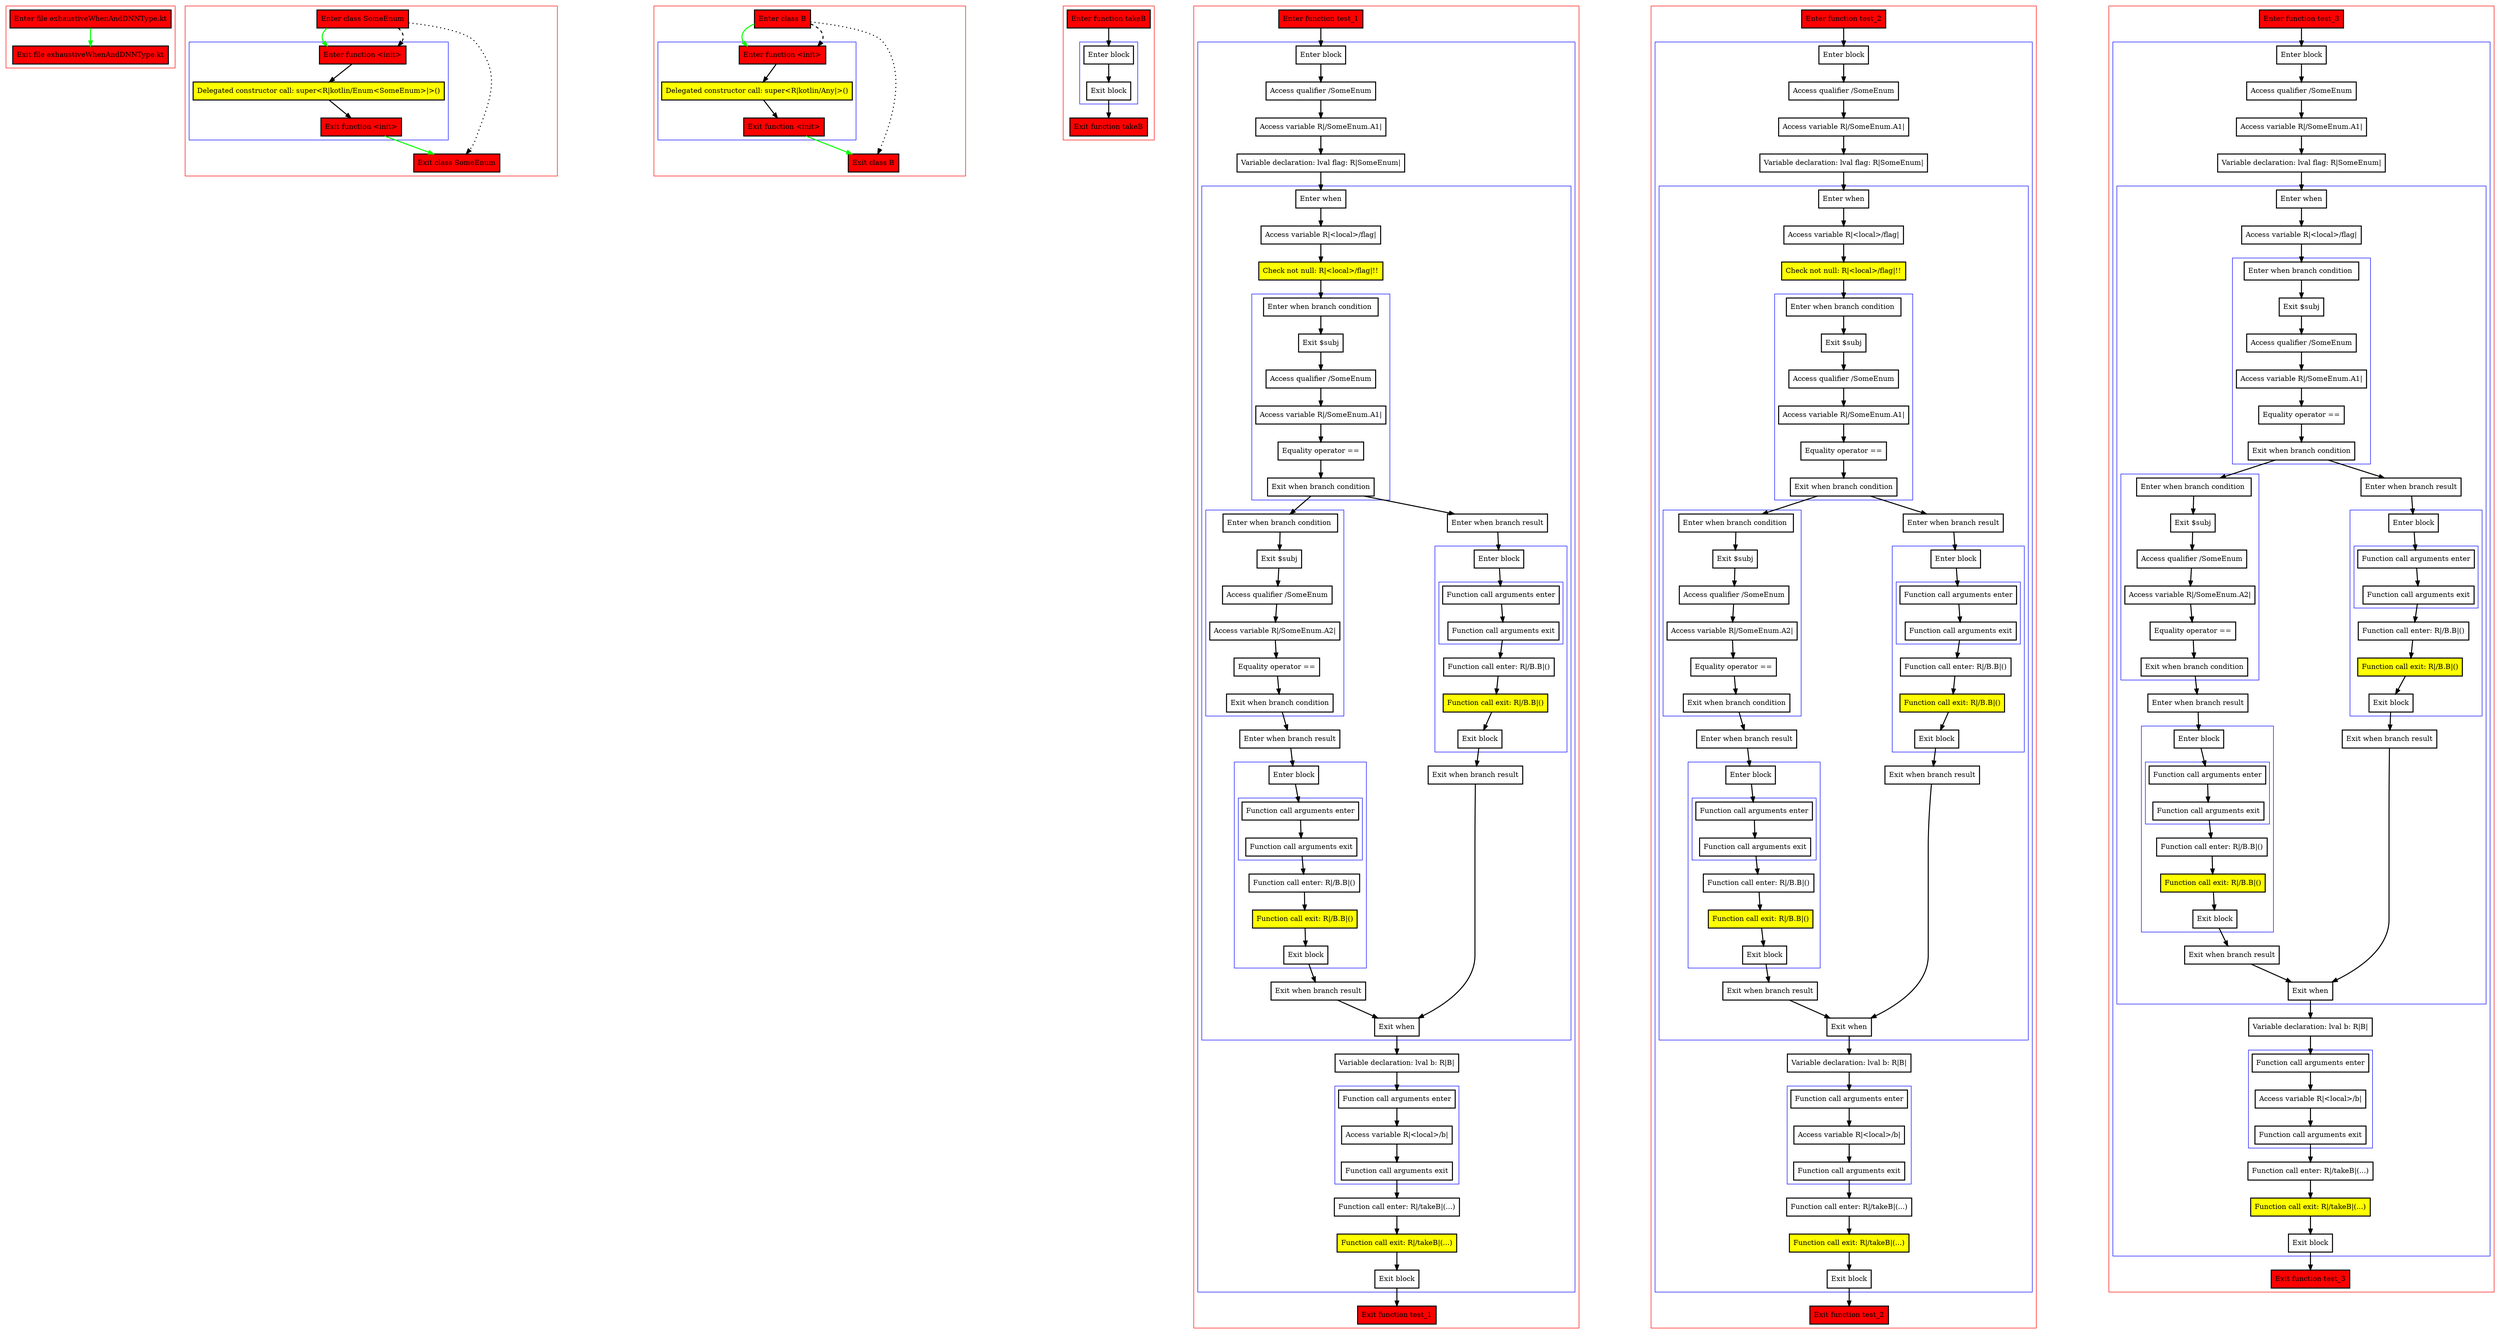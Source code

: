 digraph exhaustiveWhenAndDNNType_kt {
    graph [nodesep=3]
    node [shape=box penwidth=2]
    edge [penwidth=2]

    subgraph cluster_0 {
        color=red
        0 [label="Enter file exhaustiveWhenAndDNNType.kt" style="filled" fillcolor=red];
        1 [label="Exit file exhaustiveWhenAndDNNType.kt" style="filled" fillcolor=red];
    }
    0 -> {1} [color=green];

    subgraph cluster_1 {
        color=red
        2 [label="Enter class SomeEnum" style="filled" fillcolor=red];
        subgraph cluster_2 {
            color=blue
            3 [label="Enter function <init>" style="filled" fillcolor=red];
            4 [label="Delegated constructor call: super<R|kotlin/Enum<SomeEnum>|>()" style="filled" fillcolor=yellow];
            5 [label="Exit function <init>" style="filled" fillcolor=red];
        }
        6 [label="Exit class SomeEnum" style="filled" fillcolor=red];
    }
    2 -> {3} [color=green];
    2 -> {6} [style=dotted];
    2 -> {3} [style=dashed];
    3 -> {4};
    4 -> {5};
    5 -> {6} [color=green];

    subgraph cluster_3 {
        color=red
        7 [label="Enter class B" style="filled" fillcolor=red];
        subgraph cluster_4 {
            color=blue
            8 [label="Enter function <init>" style="filled" fillcolor=red];
            9 [label="Delegated constructor call: super<R|kotlin/Any|>()" style="filled" fillcolor=yellow];
            10 [label="Exit function <init>" style="filled" fillcolor=red];
        }
        11 [label="Exit class B" style="filled" fillcolor=red];
    }
    7 -> {8} [color=green];
    7 -> {11} [style=dotted];
    7 -> {8} [style=dashed];
    8 -> {9};
    9 -> {10};
    10 -> {11} [color=green];

    subgraph cluster_5 {
        color=red
        12 [label="Enter function takeB" style="filled" fillcolor=red];
        subgraph cluster_6 {
            color=blue
            13 [label="Enter block"];
            14 [label="Exit block"];
        }
        15 [label="Exit function takeB" style="filled" fillcolor=red];
    }
    12 -> {13};
    13 -> {14};
    14 -> {15};

    subgraph cluster_7 {
        color=red
        16 [label="Enter function test_1" style="filled" fillcolor=red];
        subgraph cluster_8 {
            color=blue
            17 [label="Enter block"];
            18 [label="Access qualifier /SomeEnum"];
            19 [label="Access variable R|/SomeEnum.A1|"];
            20 [label="Variable declaration: lval flag: R|SomeEnum|"];
            subgraph cluster_9 {
                color=blue
                21 [label="Enter when"];
                22 [label="Access variable R|<local>/flag|"];
                23 [label="Check not null: R|<local>/flag|!!" style="filled" fillcolor=yellow];
                subgraph cluster_10 {
                    color=blue
                    24 [label="Enter when branch condition "];
                    25 [label="Exit $subj"];
                    26 [label="Access qualifier /SomeEnum"];
                    27 [label="Access variable R|/SomeEnum.A1|"];
                    28 [label="Equality operator =="];
                    29 [label="Exit when branch condition"];
                }
                subgraph cluster_11 {
                    color=blue
                    30 [label="Enter when branch condition "];
                    31 [label="Exit $subj"];
                    32 [label="Access qualifier /SomeEnum"];
                    33 [label="Access variable R|/SomeEnum.A2|"];
                    34 [label="Equality operator =="];
                    35 [label="Exit when branch condition"];
                }
                36 [label="Enter when branch result"];
                subgraph cluster_12 {
                    color=blue
                    37 [label="Enter block"];
                    subgraph cluster_13 {
                        color=blue
                        38 [label="Function call arguments enter"];
                        39 [label="Function call arguments exit"];
                    }
                    40 [label="Function call enter: R|/B.B|()"];
                    41 [label="Function call exit: R|/B.B|()" style="filled" fillcolor=yellow];
                    42 [label="Exit block"];
                }
                43 [label="Exit when branch result"];
                44 [label="Enter when branch result"];
                subgraph cluster_14 {
                    color=blue
                    45 [label="Enter block"];
                    subgraph cluster_15 {
                        color=blue
                        46 [label="Function call arguments enter"];
                        47 [label="Function call arguments exit"];
                    }
                    48 [label="Function call enter: R|/B.B|()"];
                    49 [label="Function call exit: R|/B.B|()" style="filled" fillcolor=yellow];
                    50 [label="Exit block"];
                }
                51 [label="Exit when branch result"];
                52 [label="Exit when"];
            }
            53 [label="Variable declaration: lval b: R|B|"];
            subgraph cluster_16 {
                color=blue
                54 [label="Function call arguments enter"];
                55 [label="Access variable R|<local>/b|"];
                56 [label="Function call arguments exit"];
            }
            57 [label="Function call enter: R|/takeB|(...)"];
            58 [label="Function call exit: R|/takeB|(...)" style="filled" fillcolor=yellow];
            59 [label="Exit block"];
        }
        60 [label="Exit function test_1" style="filled" fillcolor=red];
    }
    16 -> {17};
    17 -> {18};
    18 -> {19};
    19 -> {20};
    20 -> {21};
    21 -> {22};
    22 -> {23};
    23 -> {24};
    24 -> {25};
    25 -> {26};
    26 -> {27};
    27 -> {28};
    28 -> {29};
    29 -> {30 44};
    30 -> {31};
    31 -> {32};
    32 -> {33};
    33 -> {34};
    34 -> {35};
    35 -> {36};
    36 -> {37};
    37 -> {38};
    38 -> {39};
    39 -> {40};
    40 -> {41};
    41 -> {42};
    42 -> {43};
    43 -> {52};
    44 -> {45};
    45 -> {46};
    46 -> {47};
    47 -> {48};
    48 -> {49};
    49 -> {50};
    50 -> {51};
    51 -> {52};
    52 -> {53};
    53 -> {54};
    54 -> {55};
    55 -> {56};
    56 -> {57};
    57 -> {58};
    58 -> {59};
    59 -> {60};

    subgraph cluster_17 {
        color=red
        61 [label="Enter function test_2" style="filled" fillcolor=red];
        subgraph cluster_18 {
            color=blue
            62 [label="Enter block"];
            63 [label="Access qualifier /SomeEnum"];
            64 [label="Access variable R|/SomeEnum.A1|"];
            65 [label="Variable declaration: lval flag: R|SomeEnum|"];
            subgraph cluster_19 {
                color=blue
                66 [label="Enter when"];
                67 [label="Access variable R|<local>/flag|"];
                68 [label="Check not null: R|<local>/flag|!!" style="filled" fillcolor=yellow];
                subgraph cluster_20 {
                    color=blue
                    69 [label="Enter when branch condition "];
                    70 [label="Exit $subj"];
                    71 [label="Access qualifier /SomeEnum"];
                    72 [label="Access variable R|/SomeEnum.A1|"];
                    73 [label="Equality operator =="];
                    74 [label="Exit when branch condition"];
                }
                subgraph cluster_21 {
                    color=blue
                    75 [label="Enter when branch condition "];
                    76 [label="Exit $subj"];
                    77 [label="Access qualifier /SomeEnum"];
                    78 [label="Access variable R|/SomeEnum.A2|"];
                    79 [label="Equality operator =="];
                    80 [label="Exit when branch condition"];
                }
                81 [label="Enter when branch result"];
                subgraph cluster_22 {
                    color=blue
                    82 [label="Enter block"];
                    subgraph cluster_23 {
                        color=blue
                        83 [label="Function call arguments enter"];
                        84 [label="Function call arguments exit"];
                    }
                    85 [label="Function call enter: R|/B.B|()"];
                    86 [label="Function call exit: R|/B.B|()" style="filled" fillcolor=yellow];
                    87 [label="Exit block"];
                }
                88 [label="Exit when branch result"];
                89 [label="Enter when branch result"];
                subgraph cluster_24 {
                    color=blue
                    90 [label="Enter block"];
                    subgraph cluster_25 {
                        color=blue
                        91 [label="Function call arguments enter"];
                        92 [label="Function call arguments exit"];
                    }
                    93 [label="Function call enter: R|/B.B|()"];
                    94 [label="Function call exit: R|/B.B|()" style="filled" fillcolor=yellow];
                    95 [label="Exit block"];
                }
                96 [label="Exit when branch result"];
                97 [label="Exit when"];
            }
            98 [label="Variable declaration: lval b: R|B|"];
            subgraph cluster_26 {
                color=blue
                99 [label="Function call arguments enter"];
                100 [label="Access variable R|<local>/b|"];
                101 [label="Function call arguments exit"];
            }
            102 [label="Function call enter: R|/takeB|(...)"];
            103 [label="Function call exit: R|/takeB|(...)" style="filled" fillcolor=yellow];
            104 [label="Exit block"];
        }
        105 [label="Exit function test_2" style="filled" fillcolor=red];
    }
    61 -> {62};
    62 -> {63};
    63 -> {64};
    64 -> {65};
    65 -> {66};
    66 -> {67};
    67 -> {68};
    68 -> {69};
    69 -> {70};
    70 -> {71};
    71 -> {72};
    72 -> {73};
    73 -> {74};
    74 -> {75 89};
    75 -> {76};
    76 -> {77};
    77 -> {78};
    78 -> {79};
    79 -> {80};
    80 -> {81};
    81 -> {82};
    82 -> {83};
    83 -> {84};
    84 -> {85};
    85 -> {86};
    86 -> {87};
    87 -> {88};
    88 -> {97};
    89 -> {90};
    90 -> {91};
    91 -> {92};
    92 -> {93};
    93 -> {94};
    94 -> {95};
    95 -> {96};
    96 -> {97};
    97 -> {98};
    98 -> {99};
    99 -> {100};
    100 -> {101};
    101 -> {102};
    102 -> {103};
    103 -> {104};
    104 -> {105};

    subgraph cluster_27 {
        color=red
        106 [label="Enter function test_3" style="filled" fillcolor=red];
        subgraph cluster_28 {
            color=blue
            107 [label="Enter block"];
            108 [label="Access qualifier /SomeEnum"];
            109 [label="Access variable R|/SomeEnum.A1|"];
            110 [label="Variable declaration: lval flag: R|SomeEnum|"];
            subgraph cluster_29 {
                color=blue
                111 [label="Enter when"];
                112 [label="Access variable R|<local>/flag|"];
                subgraph cluster_30 {
                    color=blue
                    113 [label="Enter when branch condition "];
                    114 [label="Exit $subj"];
                    115 [label="Access qualifier /SomeEnum"];
                    116 [label="Access variable R|/SomeEnum.A1|"];
                    117 [label="Equality operator =="];
                    118 [label="Exit when branch condition"];
                }
                subgraph cluster_31 {
                    color=blue
                    119 [label="Enter when branch condition "];
                    120 [label="Exit $subj"];
                    121 [label="Access qualifier /SomeEnum"];
                    122 [label="Access variable R|/SomeEnum.A2|"];
                    123 [label="Equality operator =="];
                    124 [label="Exit when branch condition"];
                }
                125 [label="Enter when branch result"];
                subgraph cluster_32 {
                    color=blue
                    126 [label="Enter block"];
                    subgraph cluster_33 {
                        color=blue
                        127 [label="Function call arguments enter"];
                        128 [label="Function call arguments exit"];
                    }
                    129 [label="Function call enter: R|/B.B|()"];
                    130 [label="Function call exit: R|/B.B|()" style="filled" fillcolor=yellow];
                    131 [label="Exit block"];
                }
                132 [label="Exit when branch result"];
                133 [label="Enter when branch result"];
                subgraph cluster_34 {
                    color=blue
                    134 [label="Enter block"];
                    subgraph cluster_35 {
                        color=blue
                        135 [label="Function call arguments enter"];
                        136 [label="Function call arguments exit"];
                    }
                    137 [label="Function call enter: R|/B.B|()"];
                    138 [label="Function call exit: R|/B.B|()" style="filled" fillcolor=yellow];
                    139 [label="Exit block"];
                }
                140 [label="Exit when branch result"];
                141 [label="Exit when"];
            }
            142 [label="Variable declaration: lval b: R|B|"];
            subgraph cluster_36 {
                color=blue
                143 [label="Function call arguments enter"];
                144 [label="Access variable R|<local>/b|"];
                145 [label="Function call arguments exit"];
            }
            146 [label="Function call enter: R|/takeB|(...)"];
            147 [label="Function call exit: R|/takeB|(...)" style="filled" fillcolor=yellow];
            148 [label="Exit block"];
        }
        149 [label="Exit function test_3" style="filled" fillcolor=red];
    }
    106 -> {107};
    107 -> {108};
    108 -> {109};
    109 -> {110};
    110 -> {111};
    111 -> {112};
    112 -> {113};
    113 -> {114};
    114 -> {115};
    115 -> {116};
    116 -> {117};
    117 -> {118};
    118 -> {119 133};
    119 -> {120};
    120 -> {121};
    121 -> {122};
    122 -> {123};
    123 -> {124};
    124 -> {125};
    125 -> {126};
    126 -> {127};
    127 -> {128};
    128 -> {129};
    129 -> {130};
    130 -> {131};
    131 -> {132};
    132 -> {141};
    133 -> {134};
    134 -> {135};
    135 -> {136};
    136 -> {137};
    137 -> {138};
    138 -> {139};
    139 -> {140};
    140 -> {141};
    141 -> {142};
    142 -> {143};
    143 -> {144};
    144 -> {145};
    145 -> {146};
    146 -> {147};
    147 -> {148};
    148 -> {149};

}
